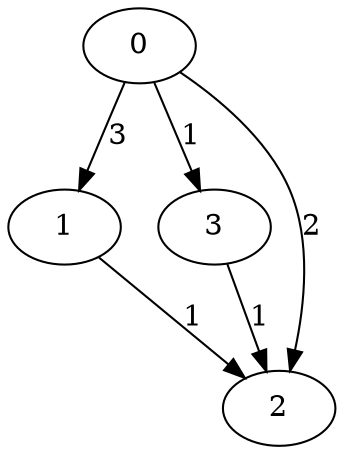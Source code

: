 	digraph {
		0 -> 1[label="3",weight="3"];
		0 -> 3[label="1",weight="1"];
		0 -> 2[label="2",weight="2"];
		1 -> 2[label="1",weight="1"];
		3 -> 2[label="1",weight="1"];
	}
	
